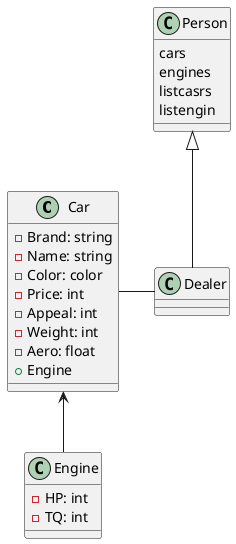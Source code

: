 @startuml Classes


class Car {
    - Brand: string
    - Name: string
    - Color: color
    - Price: int
    - Appeal: int
    - Weight: int
    - Aero: float
    + Engine
}

class Engine {
    - HP: int
    - TQ: int
}

class Dealer{

}

class Person {
    cars
    engines
    listcasrs
    listengin
}

Engine  -up-> Car
Dealer -left- Car
Person <|-- Dealer

@enduml